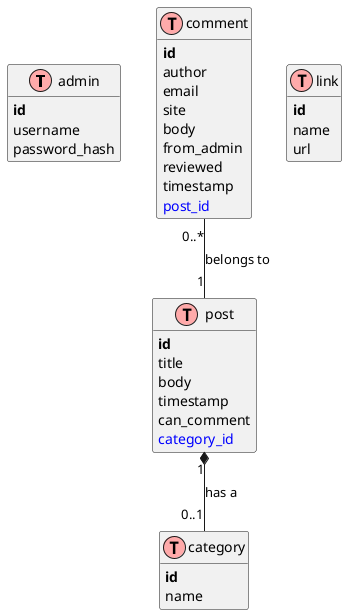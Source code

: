 @startuml
!define table(x) class x << (T,#FFAAAA) >>
!define primary_key(x) <b>x</b>
!define foreign_key(x) <color:blue>x</color>
hide methods
hide stereotypes

table(admin) {
  primary_key(id)
  username
  password_hash
}

table(category) {
  primary_key(id)
  name
}

table(post) {
  primary_key(id)
  title
  body
  timestamp
  can_comment
  foreign_key(category_id)
}

table(comment) {
  primary_key(id)
  author
  email
  site
  body
  from_admin
  reviewed
  timestamp
  foreign_key(post_id)
}

table(link) {
  primary_key(id)
  name
  url
}

post "1" *-- "0..1" category : has a
comment "0..*" -- "1" post : belongs to
@enduml
